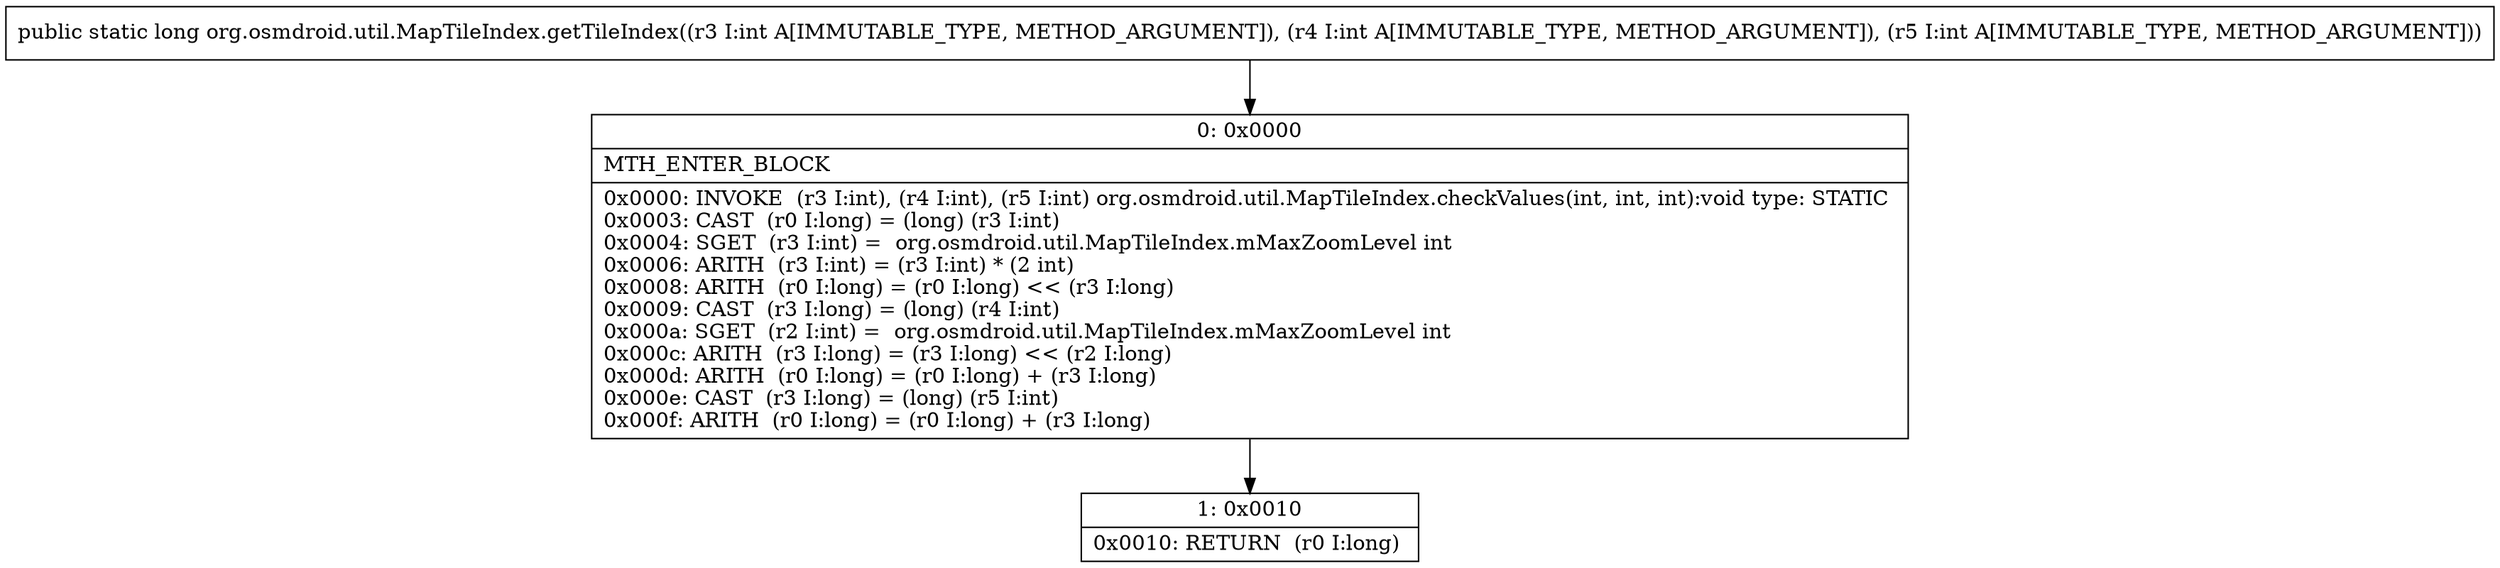 digraph "CFG fororg.osmdroid.util.MapTileIndex.getTileIndex(III)J" {
Node_0 [shape=record,label="{0\:\ 0x0000|MTH_ENTER_BLOCK\l|0x0000: INVOKE  (r3 I:int), (r4 I:int), (r5 I:int) org.osmdroid.util.MapTileIndex.checkValues(int, int, int):void type: STATIC \l0x0003: CAST  (r0 I:long) = (long) (r3 I:int) \l0x0004: SGET  (r3 I:int) =  org.osmdroid.util.MapTileIndex.mMaxZoomLevel int \l0x0006: ARITH  (r3 I:int) = (r3 I:int) * (2 int) \l0x0008: ARITH  (r0 I:long) = (r0 I:long) \<\< (r3 I:long) \l0x0009: CAST  (r3 I:long) = (long) (r4 I:int) \l0x000a: SGET  (r2 I:int) =  org.osmdroid.util.MapTileIndex.mMaxZoomLevel int \l0x000c: ARITH  (r3 I:long) = (r3 I:long) \<\< (r2 I:long) \l0x000d: ARITH  (r0 I:long) = (r0 I:long) + (r3 I:long) \l0x000e: CAST  (r3 I:long) = (long) (r5 I:int) \l0x000f: ARITH  (r0 I:long) = (r0 I:long) + (r3 I:long) \l}"];
Node_1 [shape=record,label="{1\:\ 0x0010|0x0010: RETURN  (r0 I:long) \l}"];
MethodNode[shape=record,label="{public static long org.osmdroid.util.MapTileIndex.getTileIndex((r3 I:int A[IMMUTABLE_TYPE, METHOD_ARGUMENT]), (r4 I:int A[IMMUTABLE_TYPE, METHOD_ARGUMENT]), (r5 I:int A[IMMUTABLE_TYPE, METHOD_ARGUMENT])) }"];
MethodNode -> Node_0;
Node_0 -> Node_1;
}

